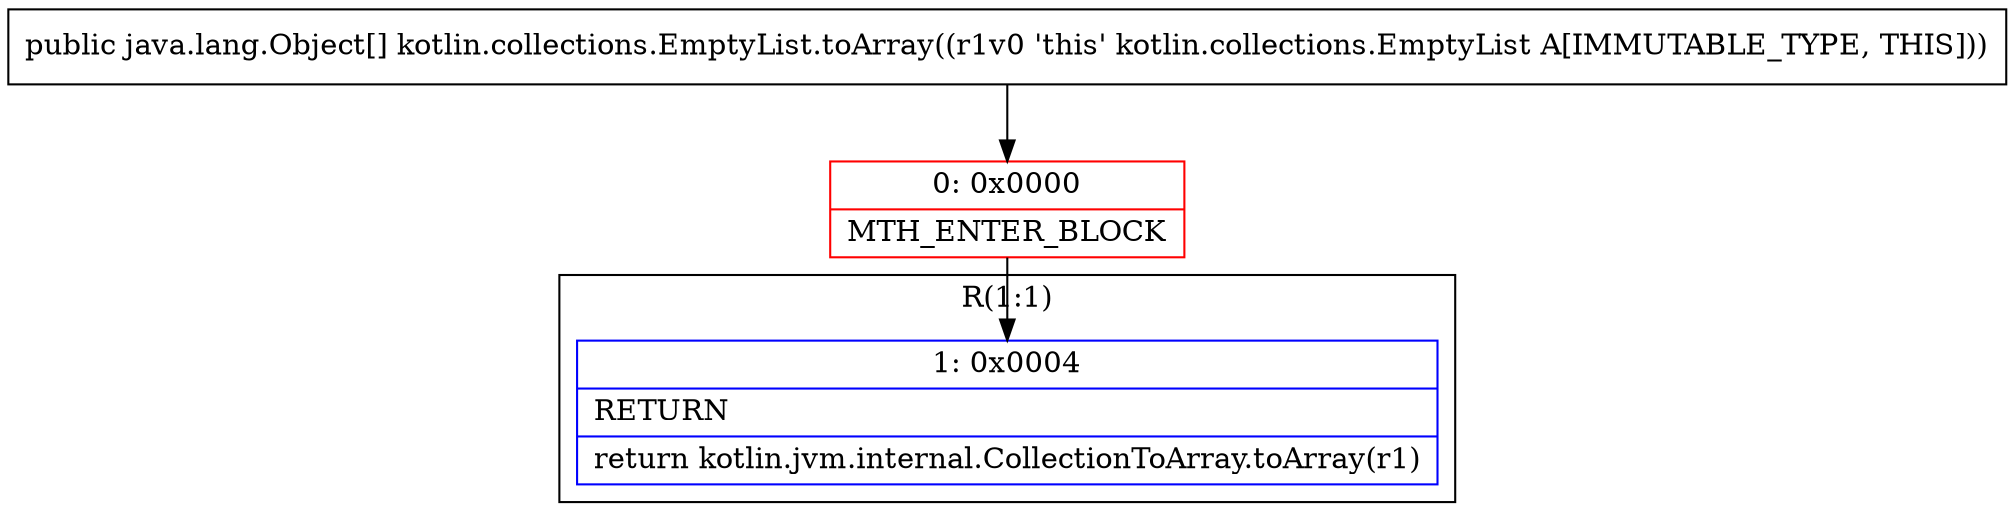 digraph "CFG forkotlin.collections.EmptyList.toArray()[Ljava\/lang\/Object;" {
subgraph cluster_Region_1621622152 {
label = "R(1:1)";
node [shape=record,color=blue];
Node_1 [shape=record,label="{1\:\ 0x0004|RETURN\l|return kotlin.jvm.internal.CollectionToArray.toArray(r1)\l}"];
}
Node_0 [shape=record,color=red,label="{0\:\ 0x0000|MTH_ENTER_BLOCK\l}"];
MethodNode[shape=record,label="{public java.lang.Object[] kotlin.collections.EmptyList.toArray((r1v0 'this' kotlin.collections.EmptyList A[IMMUTABLE_TYPE, THIS])) }"];
MethodNode -> Node_0;
Node_0 -> Node_1;
}

